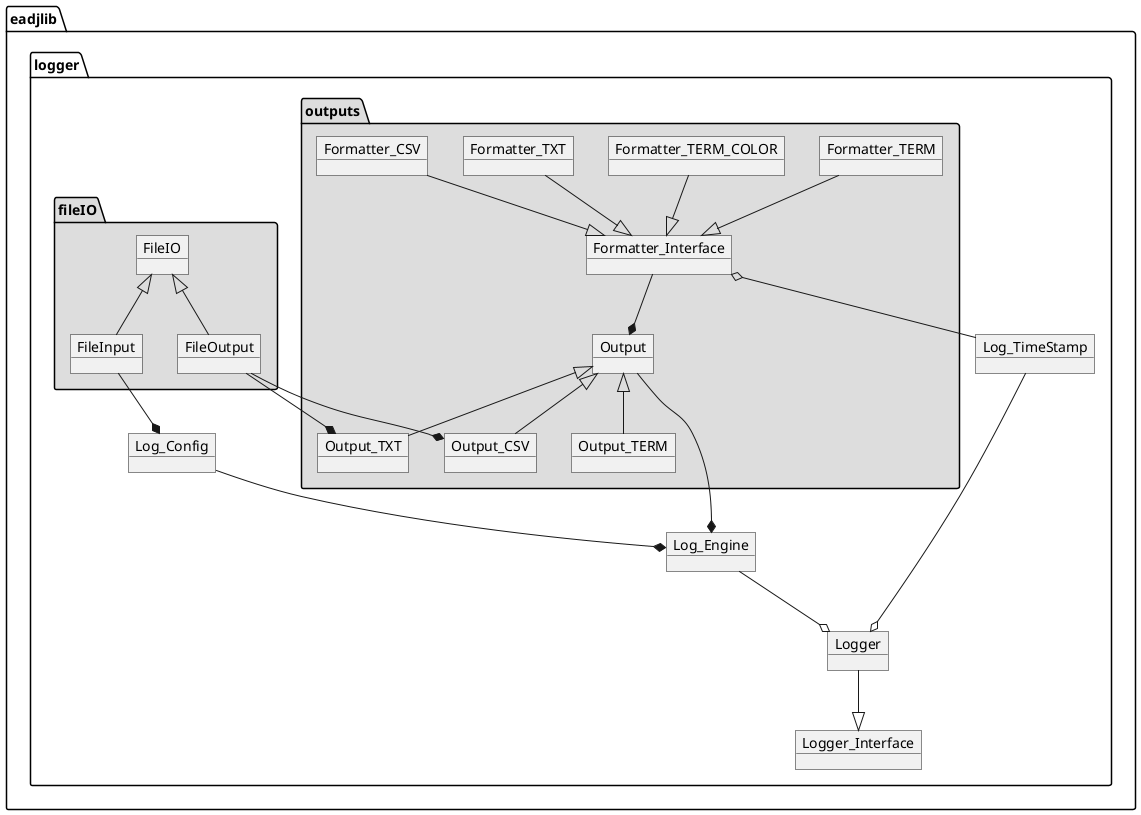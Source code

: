@startuml
package "eadjlib.logger" #FFFFFF {
	object Logger_Interface
	object Logger
	object Log_Engine
	object Log_Config
	object Log_TimeStamp
	
	Logger --|> Logger_Interface
	Log_TimeStamp --o Logger
	Log_Engine --o Logger
	Log_Config --* Log_Engine
	
	package "eadjlib.logger.outputs" #DDDDDD {
		object Formatter_Interface
		object Formatter_TERM
		object Formatter_TERM_COLOR
		object Formatter_TXT
		object Formatter_CSV
		object Output
		object Output_TERM
		object Output_TXT
		object Output_CSV

		Formatter_TERM --|> Formatter_Interface
	    Formatter_TERM_COLOR --|> Formatter_Interface
		Formatter_TXT --|> Formatter_Interface
		Formatter_CSV --|> Formatter_Interface

		Formatter_Interface o-- Log_TimeStamp
		Output --* Log_Engine

		Output <|-- Output_TERM
		Output <|-- Output_TXT
		Output <|-- Output_CSV

		Output *-up- Formatter_Interface

	}
	
	package "eadjlib.logger.fileIO" #DDDDDD {
		object FileIO
		object FileInput
		object FileOutput
		
		FileIO <|-- FileOutput
		FileIO <|-- FileInput
	}
	
	FileOutput --* Output_TXT
	FileOutput --* Output_CSV
	FileInput --* Log_Config
}

@enduml